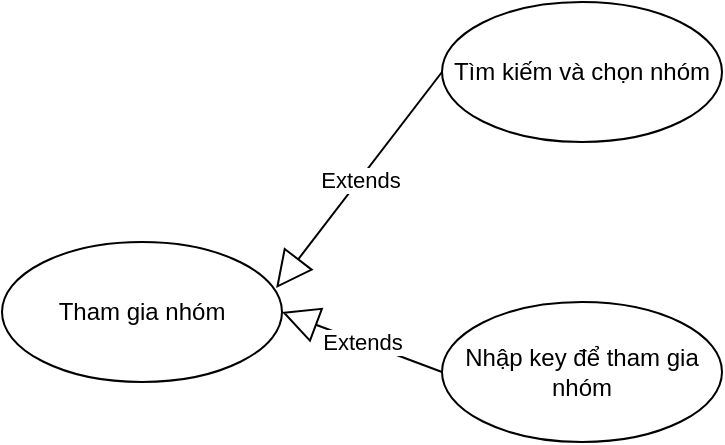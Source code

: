 <mxfile version="13.0.3" type="device"><diagram id="-Sb8c-5yGALc_LWfgydo" name="Page-1"><mxGraphModel dx="852" dy="494" grid="1" gridSize="10" guides="1" tooltips="1" connect="1" arrows="1" fold="1" page="1" pageScale="1" pageWidth="850" pageHeight="1100" math="0" shadow="0"><root><mxCell id="0"/><mxCell id="1" parent="0"/><mxCell id="e7GQV72XjqAEUuIm-qua-1" value="Tham gia nhóm" style="ellipse;whiteSpace=wrap;html=1;" vertex="1" parent="1"><mxGeometry x="90" y="230" width="140" height="70" as="geometry"/></mxCell><mxCell id="e7GQV72XjqAEUuIm-qua-2" value="Tìm kiếm và chọn nhóm" style="ellipse;whiteSpace=wrap;html=1;" vertex="1" parent="1"><mxGeometry x="310" y="110" width="140" height="70" as="geometry"/></mxCell><mxCell id="e7GQV72XjqAEUuIm-qua-3" value="Nhập key để tham gia nhóm" style="ellipse;whiteSpace=wrap;html=1;" vertex="1" parent="1"><mxGeometry x="310" y="260" width="140" height="70" as="geometry"/></mxCell><mxCell id="e7GQV72XjqAEUuIm-qua-7" value="Extends" style="endArrow=block;endSize=16;endFill=0;html=1;exitX=0;exitY=0.5;exitDx=0;exitDy=0;entryX=0.979;entryY=0.329;entryDx=0;entryDy=0;entryPerimeter=0;" edge="1" parent="1" source="e7GQV72XjqAEUuIm-qua-2" target="e7GQV72XjqAEUuIm-qua-1"><mxGeometry width="160" relative="1" as="geometry"><mxPoint x="340" y="250" as="sourcePoint"/><mxPoint x="500" y="250" as="targetPoint"/></mxGeometry></mxCell><mxCell id="e7GQV72XjqAEUuIm-qua-8" value="Extends" style="endArrow=block;endSize=16;endFill=0;html=1;exitX=0;exitY=0.5;exitDx=0;exitDy=0;entryX=1;entryY=0.5;entryDx=0;entryDy=0;" edge="1" parent="1" source="e7GQV72XjqAEUuIm-qua-3" target="e7GQV72XjqAEUuIm-qua-1"><mxGeometry width="160" relative="1" as="geometry"><mxPoint x="340" y="250" as="sourcePoint"/><mxPoint x="500" y="250" as="targetPoint"/></mxGeometry></mxCell></root></mxGraphModel></diagram></mxfile>